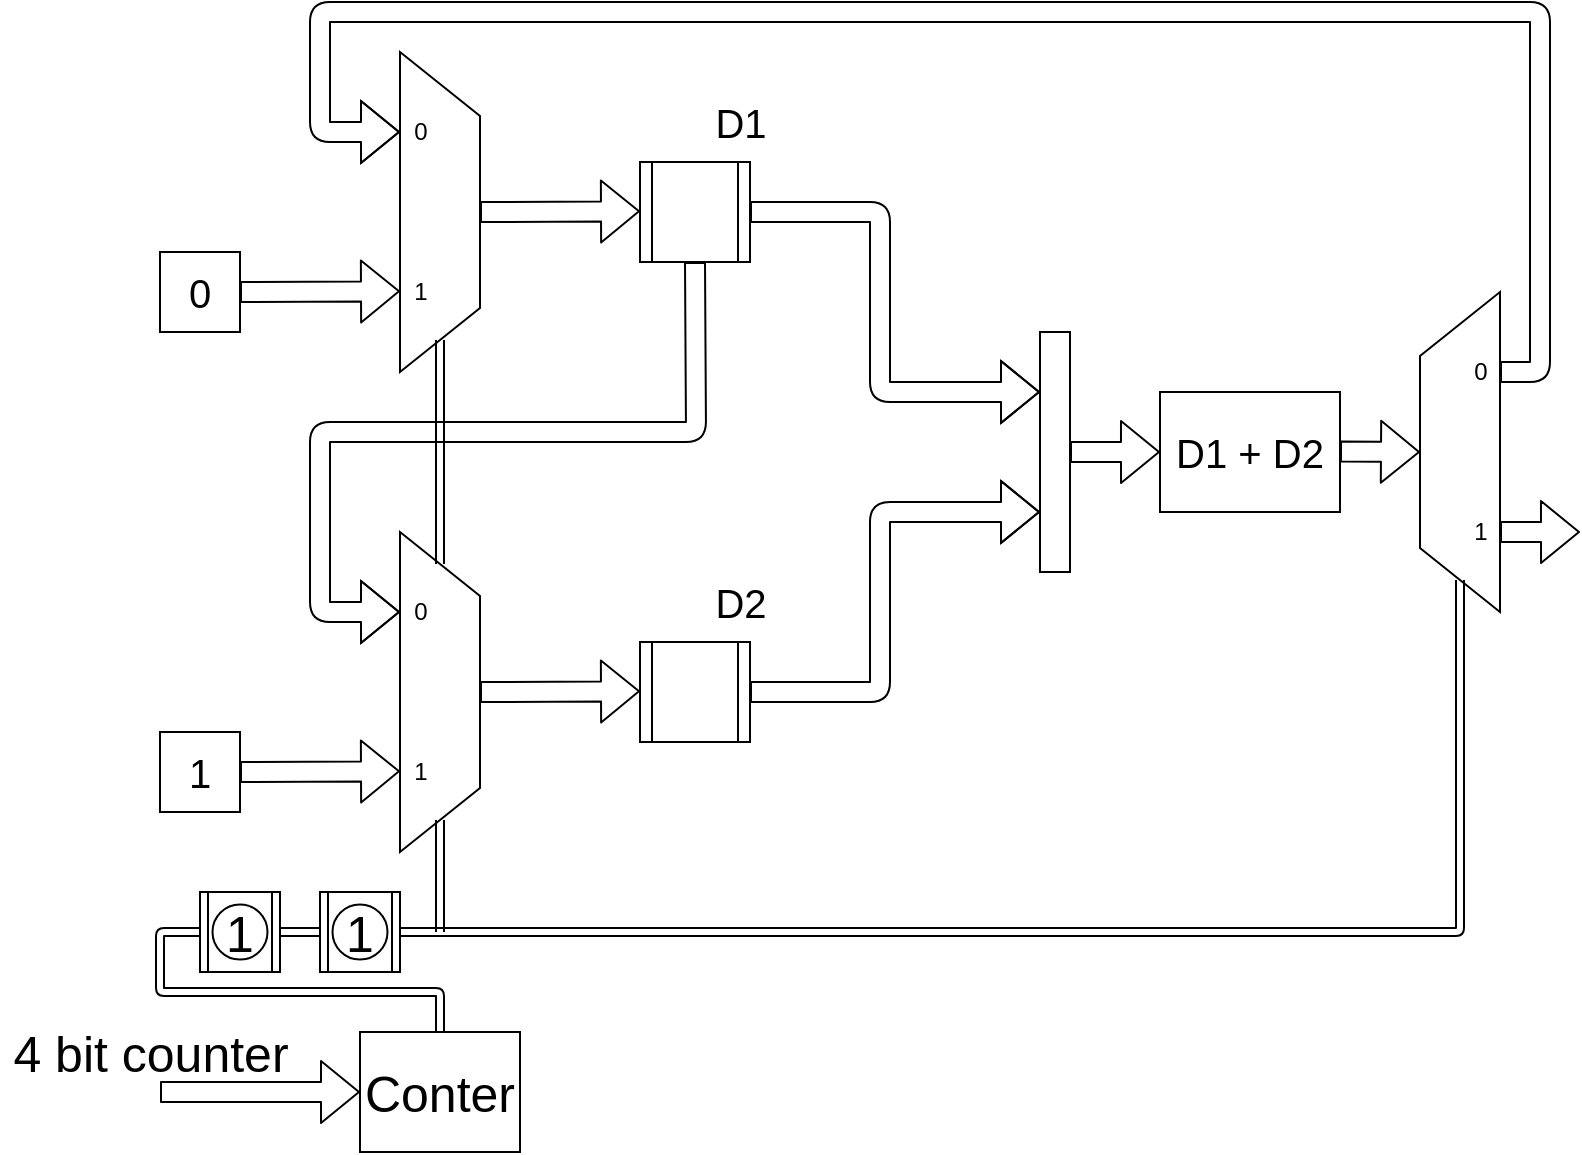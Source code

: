 <mxfile version="13.0.8" type="github">
  <diagram id="fY0UZV4uq_SsJCc8fmkN" name="Page-1">
    <mxGraphModel dx="1422" dy="728" grid="1" gridSize="10" guides="1" tooltips="1" connect="1" arrows="1" fold="1" page="1" pageScale="1" pageWidth="850" pageHeight="1100" math="0" shadow="0">
      <root>
        <mxCell id="0" />
        <mxCell id="1" parent="0" />
        <mxCell id="8qlsIKN1Z4obL5L-YZPS-1" value="" style="shape=trapezoid;perimeter=trapezoidPerimeter;whiteSpace=wrap;html=1;direction=south;" parent="1" vertex="1">
          <mxGeometry x="200" y="120" width="40" height="160" as="geometry" />
        </mxCell>
        <mxCell id="8qlsIKN1Z4obL5L-YZPS-2" value="0" style="text;html=1;align=center;verticalAlign=middle;resizable=0;points=[];autosize=1;" parent="1" vertex="1">
          <mxGeometry x="200" y="150" width="20" height="20" as="geometry" />
        </mxCell>
        <mxCell id="8qlsIKN1Z4obL5L-YZPS-3" value="1" style="text;html=1;align=center;verticalAlign=middle;resizable=0;points=[];autosize=1;" parent="1" vertex="1">
          <mxGeometry x="200" y="230" width="20" height="20" as="geometry" />
        </mxCell>
        <mxCell id="8qlsIKN1Z4obL5L-YZPS-4" value="" style="shape=trapezoid;perimeter=trapezoidPerimeter;whiteSpace=wrap;html=1;direction=south;" parent="1" vertex="1">
          <mxGeometry x="200" y="360" width="40" height="160" as="geometry" />
        </mxCell>
        <mxCell id="8qlsIKN1Z4obL5L-YZPS-5" value="0" style="text;html=1;align=center;verticalAlign=middle;resizable=0;points=[];autosize=1;" parent="1" vertex="1">
          <mxGeometry x="200" y="390" width="20" height="20" as="geometry" />
        </mxCell>
        <mxCell id="8qlsIKN1Z4obL5L-YZPS-6" value="1" style="text;html=1;align=center;verticalAlign=middle;resizable=0;points=[];autosize=1;" parent="1" vertex="1">
          <mxGeometry x="200" y="470" width="20" height="20" as="geometry" />
        </mxCell>
        <mxCell id="8qlsIKN1Z4obL5L-YZPS-7" value="" style="shape=process;whiteSpace=wrap;html=1;backgroundOutline=1;" parent="1" vertex="1">
          <mxGeometry x="320" y="415" width="55" height="50" as="geometry" />
        </mxCell>
        <mxCell id="8qlsIKN1Z4obL5L-YZPS-8" value="" style="shape=process;whiteSpace=wrap;html=1;backgroundOutline=1;" parent="1" vertex="1">
          <mxGeometry x="320" y="175" width="55" height="50" as="geometry" />
        </mxCell>
        <mxCell id="8qlsIKN1Z4obL5L-YZPS-13" value="" style="shape=flexArrow;endArrow=classic;html=1;exitX=0.5;exitY=0;exitDx=0;exitDy=0;" parent="1" source="8qlsIKN1Z4obL5L-YZPS-1" edge="1">
          <mxGeometry width="50" height="50" relative="1" as="geometry">
            <mxPoint x="260" y="199.66" as="sourcePoint" />
            <mxPoint x="320" y="199.66" as="targetPoint" />
          </mxGeometry>
        </mxCell>
        <mxCell id="8qlsIKN1Z4obL5L-YZPS-14" value="" style="shape=flexArrow;endArrow=classic;html=1;exitX=0.5;exitY=0;exitDx=0;exitDy=0;" parent="1" edge="1">
          <mxGeometry width="50" height="50" relative="1" as="geometry">
            <mxPoint x="240" y="440" as="sourcePoint" />
            <mxPoint x="320" y="439.66" as="targetPoint" />
          </mxGeometry>
        </mxCell>
        <mxCell id="8qlsIKN1Z4obL5L-YZPS-15" value="" style="shape=flexArrow;endArrow=classic;html=1;exitX=0.5;exitY=0;exitDx=0;exitDy=0;" parent="1" edge="1">
          <mxGeometry width="50" height="50" relative="1" as="geometry">
            <mxPoint x="120" y="480.0" as="sourcePoint" />
            <mxPoint x="200" y="479.66" as="targetPoint" />
          </mxGeometry>
        </mxCell>
        <mxCell id="8qlsIKN1Z4obL5L-YZPS-16" value="" style="shape=flexArrow;endArrow=classic;html=1;exitX=0.5;exitY=0;exitDx=0;exitDy=0;" parent="1" edge="1">
          <mxGeometry width="50" height="50" relative="1" as="geometry">
            <mxPoint x="120" y="240.0" as="sourcePoint" />
            <mxPoint x="200" y="239.66" as="targetPoint" />
          </mxGeometry>
        </mxCell>
        <mxCell id="8qlsIKN1Z4obL5L-YZPS-17" value="1" style="whiteSpace=wrap;html=1;aspect=fixed;fontSize=20;" parent="1" vertex="1">
          <mxGeometry x="80" y="460" width="40" height="40" as="geometry" />
        </mxCell>
        <mxCell id="8qlsIKN1Z4obL5L-YZPS-18" value="0" style="whiteSpace=wrap;html=1;aspect=fixed;fontSize=20;" parent="1" vertex="1">
          <mxGeometry x="80" y="220" width="40" height="40" as="geometry" />
        </mxCell>
        <mxCell id="8qlsIKN1Z4obL5L-YZPS-21" value="" style="rounded=0;whiteSpace=wrap;html=1;fontSize=25;direction=south;" parent="1" vertex="1">
          <mxGeometry x="520" y="260" width="15" height="120" as="geometry" />
        </mxCell>
        <mxCell id="8qlsIKN1Z4obL5L-YZPS-22" value="" style="shape=flexArrow;endArrow=classic;html=1;exitX=0.5;exitY=0;exitDx=0;exitDy=0;entryX=0.25;entryY=1;entryDx=0;entryDy=0;" parent="1" target="8qlsIKN1Z4obL5L-YZPS-21" edge="1">
          <mxGeometry width="50" height="50" relative="1" as="geometry">
            <mxPoint x="375" y="200.05" as="sourcePoint" />
            <mxPoint x="455" y="199.71" as="targetPoint" />
            <Array as="points">
              <mxPoint x="440" y="200" />
              <mxPoint x="440" y="290" />
            </Array>
          </mxGeometry>
        </mxCell>
        <mxCell id="8qlsIKN1Z4obL5L-YZPS-23" value="" style="shape=flexArrow;endArrow=classic;html=1;exitX=0.5;exitY=0;exitDx=0;exitDy=0;entryX=0.75;entryY=1;entryDx=0;entryDy=0;" parent="1" target="8qlsIKN1Z4obL5L-YZPS-21" edge="1">
          <mxGeometry width="50" height="50" relative="1" as="geometry">
            <mxPoint x="375" y="440.05" as="sourcePoint" />
            <mxPoint x="455" y="439.71" as="targetPoint" />
            <Array as="points">
              <mxPoint x="440" y="440" />
              <mxPoint x="440" y="350" />
            </Array>
          </mxGeometry>
        </mxCell>
        <mxCell id="8qlsIKN1Z4obL5L-YZPS-24" value="" style="shape=flexArrow;endArrow=classic;html=1;exitX=0.5;exitY=0;exitDx=0;exitDy=0;" parent="1" edge="1">
          <mxGeometry width="50" height="50" relative="1" as="geometry">
            <mxPoint x="535" y="320.05" as="sourcePoint" />
            <mxPoint x="580" y="320" as="targetPoint" />
          </mxGeometry>
        </mxCell>
        <mxCell id="8qlsIKN1Z4obL5L-YZPS-25" value="" style="shape=flexArrow;endArrow=classic;html=1;fontSize=53;exitX=0.5;exitY=1;exitDx=0;exitDy=0;entryX=0.25;entryY=1;entryDx=0;entryDy=0;" parent="1" source="8qlsIKN1Z4obL5L-YZPS-8" target="8qlsIKN1Z4obL5L-YZPS-4" edge="1">
          <mxGeometry width="50" height="50" relative="1" as="geometry">
            <mxPoint x="340" y="350" as="sourcePoint" />
            <mxPoint x="390" y="300" as="targetPoint" />
            <Array as="points">
              <mxPoint x="348" y="310" />
              <mxPoint x="160" y="310" />
              <mxPoint x="160" y="400" />
            </Array>
          </mxGeometry>
        </mxCell>
        <mxCell id="8qlsIKN1Z4obL5L-YZPS-26" value="D1" style="text;html=1;align=center;verticalAlign=middle;resizable=0;points=[];autosize=1;fontSize=20;" parent="1" vertex="1">
          <mxGeometry x="350" y="140" width="40" height="30" as="geometry" />
        </mxCell>
        <mxCell id="8qlsIKN1Z4obL5L-YZPS-27" value="D2" style="text;html=1;align=center;verticalAlign=middle;resizable=0;points=[];autosize=1;fontSize=20;" parent="1" vertex="1">
          <mxGeometry x="350" y="380" width="40" height="30" as="geometry" />
        </mxCell>
        <mxCell id="8qlsIKN1Z4obL5L-YZPS-28" value="D1 + D2" style="rounded=0;whiteSpace=wrap;html=1;fontSize=20;" parent="1" vertex="1">
          <mxGeometry x="580" y="290" width="90" height="60" as="geometry" />
        </mxCell>
        <mxCell id="8qlsIKN1Z4obL5L-YZPS-29" value="" style="shape=trapezoid;perimeter=trapezoidPerimeter;whiteSpace=wrap;html=1;direction=north;" parent="1" vertex="1">
          <mxGeometry x="710" y="240" width="40" height="160" as="geometry" />
        </mxCell>
        <mxCell id="8qlsIKN1Z4obL5L-YZPS-30" value="" style="shape=flexArrow;endArrow=classic;html=1;exitX=0.5;exitY=0;exitDx=0;exitDy=0;entryX=0.5;entryY=0;entryDx=0;entryDy=0;" parent="1" target="8qlsIKN1Z4obL5L-YZPS-29" edge="1">
          <mxGeometry width="50" height="50" relative="1" as="geometry">
            <mxPoint x="670" y="319.76" as="sourcePoint" />
            <mxPoint x="715" y="319.71" as="targetPoint" />
          </mxGeometry>
        </mxCell>
        <mxCell id="8qlsIKN1Z4obL5L-YZPS-31" value="" style="shape=flexArrow;endArrow=classic;html=1;fontSize=20;exitX=0.75;exitY=1;exitDx=0;exitDy=0;entryX=0.25;entryY=1;entryDx=0;entryDy=0;" parent="1" source="8qlsIKN1Z4obL5L-YZPS-29" target="8qlsIKN1Z4obL5L-YZPS-1" edge="1">
          <mxGeometry width="50" height="50" relative="1" as="geometry">
            <mxPoint x="770" y="260" as="sourcePoint" />
            <mxPoint x="150" y="100" as="targetPoint" />
            <Array as="points">
              <mxPoint x="770" y="280" />
              <mxPoint x="770" y="100" />
              <mxPoint x="160" y="100" />
              <mxPoint x="160" y="160" />
            </Array>
          </mxGeometry>
        </mxCell>
        <mxCell id="8qlsIKN1Z4obL5L-YZPS-34" value="" style="shape=link;html=1;fontSize=20;exitX=0;exitY=0.5;exitDx=0;exitDy=0;entryX=1;entryY=0.5;entryDx=0;entryDy=0;" parent="1" source="8qlsIKN1Z4obL5L-YZPS-4" target="8qlsIKN1Z4obL5L-YZPS-1" edge="1">
          <mxGeometry width="50" height="50" relative="1" as="geometry">
            <mxPoint x="250" y="290" as="sourcePoint" />
            <mxPoint x="300" y="240" as="targetPoint" />
          </mxGeometry>
        </mxCell>
        <mxCell id="8qlsIKN1Z4obL5L-YZPS-35" value="" style="shape=link;html=1;fontSize=20;entryX=0;entryY=0.5;entryDx=0;entryDy=0;" parent="1" target="8qlsIKN1Z4obL5L-YZPS-29" edge="1">
          <mxGeometry width="50" height="50" relative="1" as="geometry">
            <mxPoint x="200" y="560" as="sourcePoint" />
            <mxPoint x="760" y="430" as="targetPoint" />
            <Array as="points">
              <mxPoint x="730" y="560" />
            </Array>
          </mxGeometry>
        </mxCell>
        <mxCell id="8qlsIKN1Z4obL5L-YZPS-36" value="" style="shape=link;html=1;fontSize=20;entryX=1;entryY=0.5;entryDx=0;entryDy=0;" parent="1" target="8qlsIKN1Z4obL5L-YZPS-4" edge="1">
          <mxGeometry width="50" height="50" relative="1" as="geometry">
            <mxPoint x="220" y="560" as="sourcePoint" />
            <mxPoint x="310" y="500" as="targetPoint" />
          </mxGeometry>
        </mxCell>
        <mxCell id="8qlsIKN1Z4obL5L-YZPS-37" value="1" style="text;html=1;align=center;verticalAlign=middle;resizable=0;points=[];autosize=1;" parent="1" vertex="1">
          <mxGeometry x="730" y="350" width="20" height="20" as="geometry" />
        </mxCell>
        <mxCell id="8qlsIKN1Z4obL5L-YZPS-38" value="0" style="text;html=1;align=center;verticalAlign=middle;resizable=0;points=[];autosize=1;" parent="1" vertex="1">
          <mxGeometry x="730" y="270" width="20" height="20" as="geometry" />
        </mxCell>
        <mxCell id="8qlsIKN1Z4obL5L-YZPS-39" value="" style="shape=flexArrow;endArrow=classic;html=1;exitX=0.5;exitY=0;exitDx=0;exitDy=0;" parent="1" edge="1">
          <mxGeometry width="50" height="50" relative="1" as="geometry">
            <mxPoint x="750" y="360.05" as="sourcePoint" />
            <mxPoint x="790" y="360" as="targetPoint" />
          </mxGeometry>
        </mxCell>
        <mxCell id="8qlsIKN1Z4obL5L-YZPS-41" value="" style="shape=process;whiteSpace=wrap;html=1;backgroundOutline=1;" parent="1" vertex="1">
          <mxGeometry x="160" y="540" width="40" height="40" as="geometry" />
        </mxCell>
        <mxCell id="8qlsIKN1Z4obL5L-YZPS-42" value="1" style="ellipse;whiteSpace=wrap;html=1;aspect=fixed;fontSize=25;" parent="1" vertex="1">
          <mxGeometry x="166.25" y="546.25" width="27.5" height="27.5" as="geometry" />
        </mxCell>
        <mxCell id="8qlsIKN1Z4obL5L-YZPS-43" value="" style="shape=link;html=1;fontSize=25;entryX=0;entryY=0.5;entryDx=0;entryDy=0;" parent="1" target="8qlsIKN1Z4obL5L-YZPS-41" edge="1">
          <mxGeometry width="50" height="50" relative="1" as="geometry">
            <mxPoint x="140" y="560" as="sourcePoint" />
            <mxPoint x="100" y="530" as="targetPoint" />
          </mxGeometry>
        </mxCell>
        <mxCell id="3TkknlBpfEdFCjy8pQpq-1" value="" style="shape=process;whiteSpace=wrap;html=1;backgroundOutline=1;" vertex="1" parent="1">
          <mxGeometry x="100" y="540" width="40" height="40" as="geometry" />
        </mxCell>
        <mxCell id="3TkknlBpfEdFCjy8pQpq-2" value="1" style="ellipse;whiteSpace=wrap;html=1;aspect=fixed;fontSize=25;" vertex="1" parent="1">
          <mxGeometry x="106.25" y="546.25" width="27.5" height="27.5" as="geometry" />
        </mxCell>
        <mxCell id="3TkknlBpfEdFCjy8pQpq-3" value="" style="shape=link;html=1;fontSize=25;exitX=0;exitY=0.5;exitDx=0;exitDy=0;entryX=0.5;entryY=0;entryDx=0;entryDy=0;" edge="1" parent="1" source="3TkknlBpfEdFCjy8pQpq-1" target="3TkknlBpfEdFCjy8pQpq-4">
          <mxGeometry width="50" height="50" relative="1" as="geometry">
            <mxPoint x="60" y="560" as="sourcePoint" />
            <mxPoint x="240" y="600" as="targetPoint" />
            <Array as="points">
              <mxPoint x="80" y="560" />
              <mxPoint x="80" y="590" />
              <mxPoint x="220" y="590" />
            </Array>
          </mxGeometry>
        </mxCell>
        <mxCell id="3TkknlBpfEdFCjy8pQpq-4" value="Conter" style="rounded=0;whiteSpace=wrap;html=1;fontSize=25;" vertex="1" parent="1">
          <mxGeometry x="180" y="610" width="80" height="60" as="geometry" />
        </mxCell>
        <mxCell id="3TkknlBpfEdFCjy8pQpq-5" value="" style="shape=flexArrow;endArrow=classic;html=1;fontSize=25;" edge="1" parent="1">
          <mxGeometry width="50" height="50" relative="1" as="geometry">
            <mxPoint x="80" y="640" as="sourcePoint" />
            <mxPoint x="180" y="640" as="targetPoint" />
          </mxGeometry>
        </mxCell>
        <mxCell id="3TkknlBpfEdFCjy8pQpq-8" value="4 bit counter" style="text;html=1;align=center;verticalAlign=middle;resizable=0;points=[];autosize=1;fontSize=25;" vertex="1" parent="1">
          <mxGeometry y="600" width="150" height="40" as="geometry" />
        </mxCell>
      </root>
    </mxGraphModel>
  </diagram>
</mxfile>
